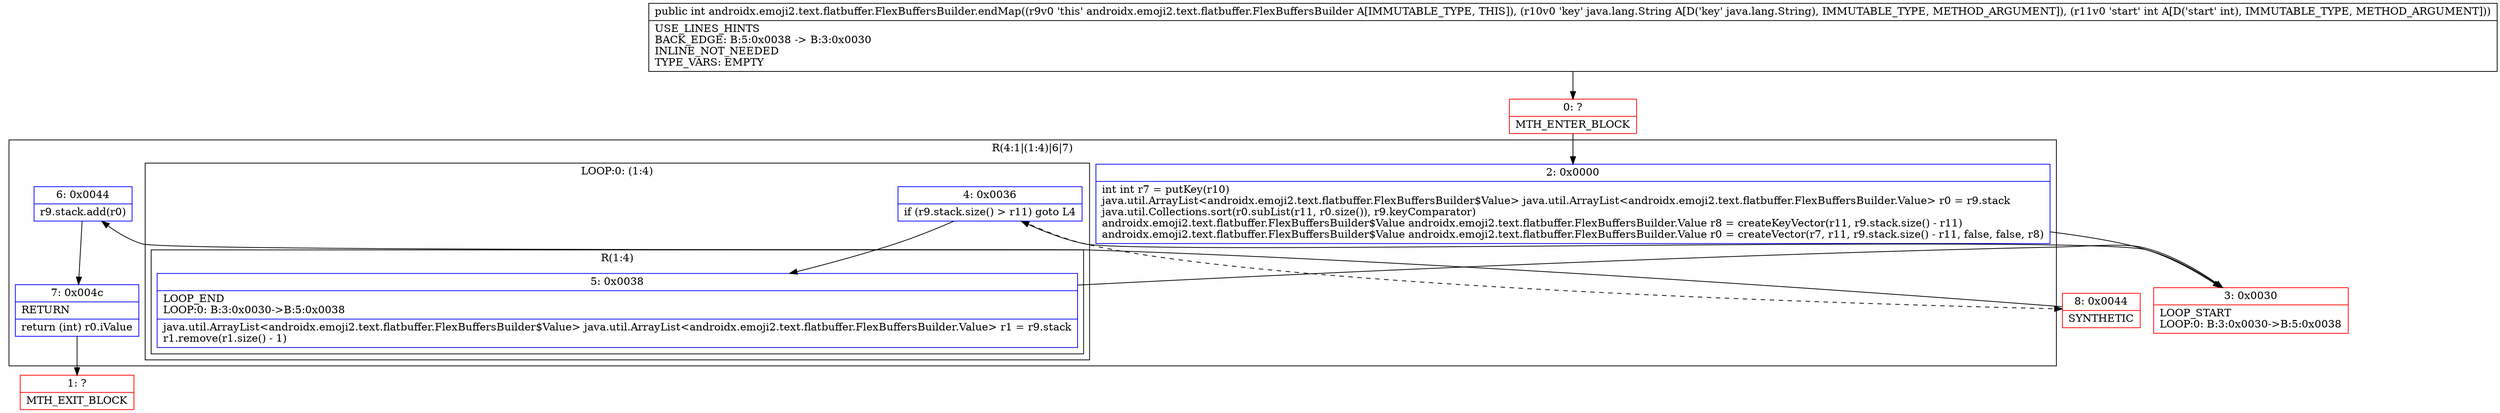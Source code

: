 digraph "CFG forandroidx.emoji2.text.flatbuffer.FlexBuffersBuilder.endMap(Ljava\/lang\/String;I)I" {
subgraph cluster_Region_1098514332 {
label = "R(4:1|(1:4)|6|7)";
node [shape=record,color=blue];
Node_2 [shape=record,label="{2\:\ 0x0000|int int r7 = putKey(r10)\ljava.util.ArrayList\<androidx.emoji2.text.flatbuffer.FlexBuffersBuilder$Value\> java.util.ArrayList\<androidx.emoji2.text.flatbuffer.FlexBuffersBuilder.Value\> r0 = r9.stack\ljava.util.Collections.sort(r0.subList(r11, r0.size()), r9.keyComparator)\landroidx.emoji2.text.flatbuffer.FlexBuffersBuilder$Value androidx.emoji2.text.flatbuffer.FlexBuffersBuilder.Value r8 = createKeyVector(r11, r9.stack.size() \- r11)\landroidx.emoji2.text.flatbuffer.FlexBuffersBuilder$Value androidx.emoji2.text.flatbuffer.FlexBuffersBuilder.Value r0 = createVector(r7, r11, r9.stack.size() \- r11, false, false, r8)\l}"];
subgraph cluster_LoopRegion_859904411 {
label = "LOOP:0: (1:4)";
node [shape=record,color=blue];
Node_4 [shape=record,label="{4\:\ 0x0036|if (r9.stack.size() \> r11) goto L4\l}"];
subgraph cluster_Region_72267285 {
label = "R(1:4)";
node [shape=record,color=blue];
Node_5 [shape=record,label="{5\:\ 0x0038|LOOP_END\lLOOP:0: B:3:0x0030\-\>B:5:0x0038\l|java.util.ArrayList\<androidx.emoji2.text.flatbuffer.FlexBuffersBuilder$Value\> java.util.ArrayList\<androidx.emoji2.text.flatbuffer.FlexBuffersBuilder.Value\> r1 = r9.stack\lr1.remove(r1.size() \- 1)\l}"];
}
}
Node_6 [shape=record,label="{6\:\ 0x0044|r9.stack.add(r0)\l}"];
Node_7 [shape=record,label="{7\:\ 0x004c|RETURN\l|return (int) r0.iValue\l}"];
}
Node_0 [shape=record,color=red,label="{0\:\ ?|MTH_ENTER_BLOCK\l}"];
Node_3 [shape=record,color=red,label="{3\:\ 0x0030|LOOP_START\lLOOP:0: B:3:0x0030\-\>B:5:0x0038\l}"];
Node_8 [shape=record,color=red,label="{8\:\ 0x0044|SYNTHETIC\l}"];
Node_1 [shape=record,color=red,label="{1\:\ ?|MTH_EXIT_BLOCK\l}"];
MethodNode[shape=record,label="{public int androidx.emoji2.text.flatbuffer.FlexBuffersBuilder.endMap((r9v0 'this' androidx.emoji2.text.flatbuffer.FlexBuffersBuilder A[IMMUTABLE_TYPE, THIS]), (r10v0 'key' java.lang.String A[D('key' java.lang.String), IMMUTABLE_TYPE, METHOD_ARGUMENT]), (r11v0 'start' int A[D('start' int), IMMUTABLE_TYPE, METHOD_ARGUMENT]))  | USE_LINES_HINTS\lBACK_EDGE: B:5:0x0038 \-\> B:3:0x0030\lINLINE_NOT_NEEDED\lTYPE_VARS: EMPTY\l}"];
MethodNode -> Node_0;Node_2 -> Node_3;
Node_4 -> Node_5;
Node_4 -> Node_8[style=dashed];
Node_5 -> Node_3;
Node_6 -> Node_7;
Node_7 -> Node_1;
Node_0 -> Node_2;
Node_3 -> Node_4;
Node_8 -> Node_6;
}


